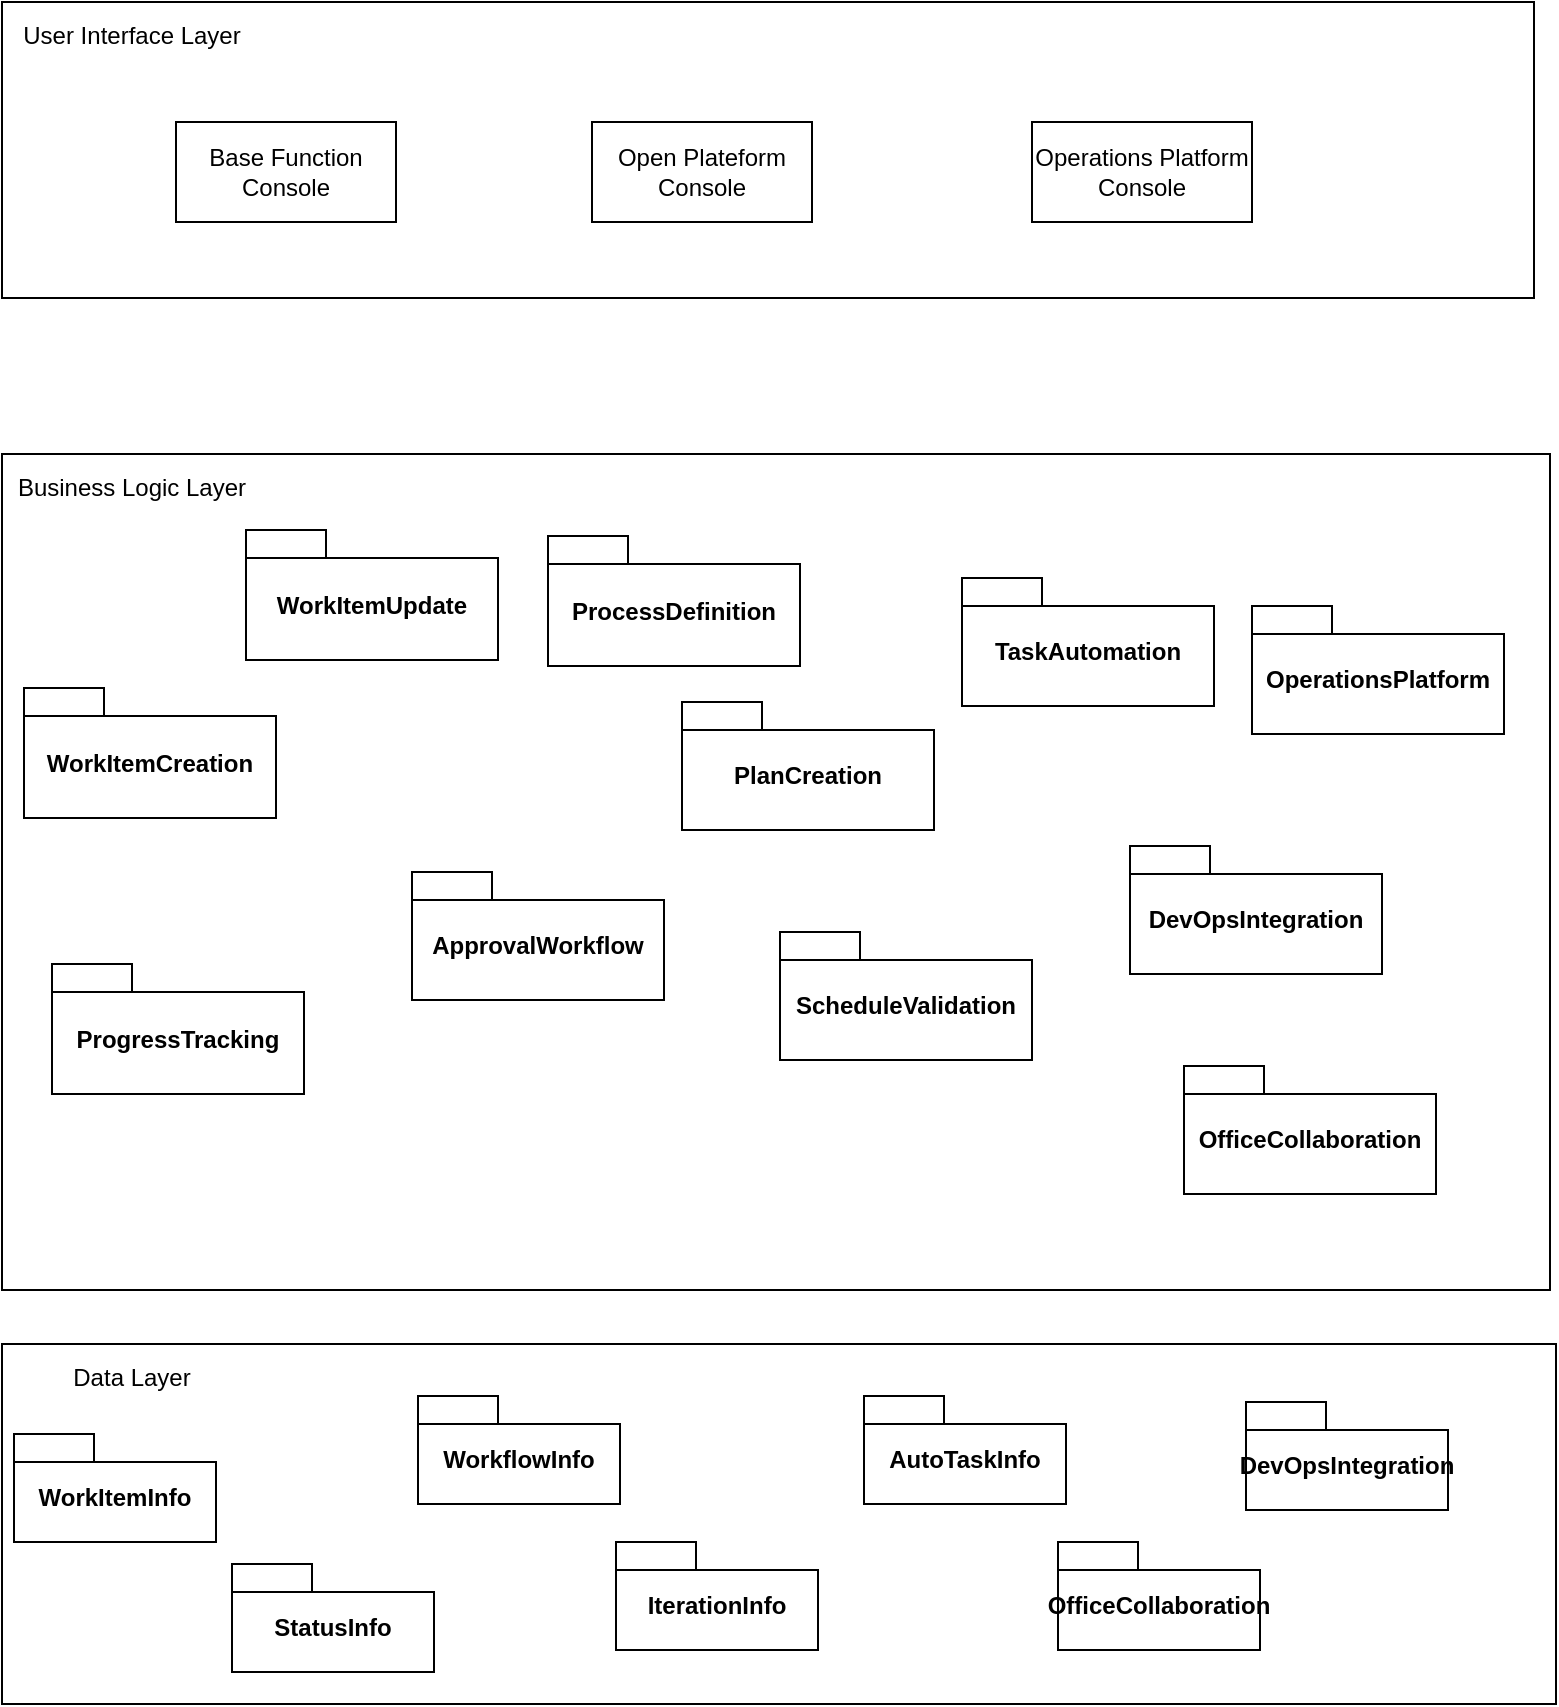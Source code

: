 <mxfile version="26.1.2">
  <diagram name="第 1 页" id="LAimbSd9u4otUmIS_u9X">
    <mxGraphModel dx="1642" dy="1185" grid="0" gridSize="10" guides="1" tooltips="1" connect="1" arrows="1" fold="1" page="0" pageScale="1" pageWidth="827" pageHeight="1169" math="0" shadow="0">
      <root>
        <mxCell id="0" />
        <mxCell id="1" parent="0" />
        <mxCell id="-5gHlo677Q9oYCEak8Rk-1" value="" style="rounded=0;whiteSpace=wrap;html=1;" vertex="1" parent="1">
          <mxGeometry x="-355" y="-366" width="766" height="148" as="geometry" />
        </mxCell>
        <mxCell id="-5gHlo677Q9oYCEak8Rk-2" value="" style="rounded=0;whiteSpace=wrap;html=1;" vertex="1" parent="1">
          <mxGeometry x="-355" y="-140" width="774" height="418" as="geometry" />
        </mxCell>
        <mxCell id="-5gHlo677Q9oYCEak8Rk-3" value="" style="rounded=0;whiteSpace=wrap;html=1;" vertex="1" parent="1">
          <mxGeometry x="-355" y="305" width="777" height="180" as="geometry" />
        </mxCell>
        <mxCell id="-5gHlo677Q9oYCEak8Rk-4" value="User Interface Layer" style="text;html=1;align=center;verticalAlign=middle;whiteSpace=wrap;rounded=0;" vertex="1" parent="1">
          <mxGeometry x="-355" y="-366" width="130" height="33" as="geometry" />
        </mxCell>
        <mxCell id="-5gHlo677Q9oYCEak8Rk-5" value="Business Logic Layer" style="text;html=1;align=center;verticalAlign=middle;whiteSpace=wrap;rounded=0;" vertex="1" parent="1">
          <mxGeometry x="-355" y="-140" width="130" height="33" as="geometry" />
        </mxCell>
        <mxCell id="-5gHlo677Q9oYCEak8Rk-6" value="Data Layer" style="text;html=1;align=center;verticalAlign=middle;whiteSpace=wrap;rounded=0;" vertex="1" parent="1">
          <mxGeometry x="-355" y="305" width="130" height="33" as="geometry" />
        </mxCell>
        <mxCell id="-5gHlo677Q9oYCEak8Rk-7" value="WorkItemCreation" style="shape=folder;fontStyle=1;spacingTop=10;tabWidth=40;tabHeight=14;tabPosition=left;html=1;whiteSpace=wrap;" vertex="1" parent="1">
          <mxGeometry x="-344" y="-23" width="126" height="65" as="geometry" />
        </mxCell>
        <mxCell id="-5gHlo677Q9oYCEak8Rk-8" value="Base Function Console" style="html=1;whiteSpace=wrap;" vertex="1" parent="1">
          <mxGeometry x="-268" y="-306" width="110" height="50" as="geometry" />
        </mxCell>
        <mxCell id="-5gHlo677Q9oYCEak8Rk-9" value="Operations Platform Console" style="html=1;whiteSpace=wrap;" vertex="1" parent="1">
          <mxGeometry x="160" y="-306" width="110" height="50" as="geometry" />
        </mxCell>
        <mxCell id="-5gHlo677Q9oYCEak8Rk-10" value="Open Plateform Console" style="html=1;whiteSpace=wrap;" vertex="1" parent="1">
          <mxGeometry x="-60" y="-306" width="110" height="50" as="geometry" />
        </mxCell>
        <mxCell id="-5gHlo677Q9oYCEak8Rk-15" value="WorkItemUpdate" style="shape=folder;fontStyle=1;spacingTop=10;tabWidth=40;tabHeight=14;tabPosition=left;html=1;whiteSpace=wrap;" vertex="1" parent="1">
          <mxGeometry x="-233" y="-102" width="126" height="65" as="geometry" />
        </mxCell>
        <mxCell id="-5gHlo677Q9oYCEak8Rk-16" value="ProgressTracking" style="shape=folder;fontStyle=1;spacingTop=10;tabWidth=40;tabHeight=14;tabPosition=left;html=1;whiteSpace=wrap;" vertex="1" parent="1">
          <mxGeometry x="-330" y="115" width="126" height="65" as="geometry" />
        </mxCell>
        <mxCell id="-5gHlo677Q9oYCEak8Rk-17" value="ProcessDefinition" style="shape=folder;fontStyle=1;spacingTop=10;tabWidth=40;tabHeight=14;tabPosition=left;html=1;whiteSpace=wrap;" vertex="1" parent="1">
          <mxGeometry x="-82" y="-99" width="126" height="65" as="geometry" />
        </mxCell>
        <mxCell id="-5gHlo677Q9oYCEak8Rk-18" value="ApprovalWorkflow" style="shape=folder;fontStyle=1;spacingTop=10;tabWidth=40;tabHeight=14;tabPosition=left;html=1;whiteSpace=wrap;" vertex="1" parent="1">
          <mxGeometry x="-150" y="69" width="126" height="64" as="geometry" />
        </mxCell>
        <mxCell id="-5gHlo677Q9oYCEak8Rk-19" value="PlanCreation" style="shape=folder;fontStyle=1;spacingTop=10;tabWidth=40;tabHeight=14;tabPosition=left;html=1;whiteSpace=wrap;" vertex="1" parent="1">
          <mxGeometry x="-15" y="-16" width="126" height="64" as="geometry" />
        </mxCell>
        <mxCell id="-5gHlo677Q9oYCEak8Rk-20" value="ScheduleValidation" style="shape=folder;fontStyle=1;spacingTop=10;tabWidth=40;tabHeight=14;tabPosition=left;html=1;whiteSpace=wrap;" vertex="1" parent="1">
          <mxGeometry x="34" y="99" width="126" height="64" as="geometry" />
        </mxCell>
        <mxCell id="-5gHlo677Q9oYCEak8Rk-21" value="TaskAutomation" style="shape=folder;fontStyle=1;spacingTop=10;tabWidth=40;tabHeight=14;tabPosition=left;html=1;whiteSpace=wrap;" vertex="1" parent="1">
          <mxGeometry x="125" y="-78" width="126" height="64" as="geometry" />
        </mxCell>
        <mxCell id="-5gHlo677Q9oYCEak8Rk-23" value="DevOpsIntegration" style="shape=folder;fontStyle=1;spacingTop=10;tabWidth=40;tabHeight=14;tabPosition=left;html=1;whiteSpace=wrap;" vertex="1" parent="1">
          <mxGeometry x="209" y="56" width="126" height="64" as="geometry" />
        </mxCell>
        <mxCell id="-5gHlo677Q9oYCEak8Rk-24" value="OfficeCollaboration" style="shape=folder;fontStyle=1;spacingTop=10;tabWidth=40;tabHeight=14;tabPosition=left;html=1;whiteSpace=wrap;" vertex="1" parent="1">
          <mxGeometry x="236" y="166" width="126" height="64" as="geometry" />
        </mxCell>
        <mxCell id="-5gHlo677Q9oYCEak8Rk-25" value="OperationsPlatform" style="shape=folder;fontStyle=1;spacingTop=10;tabWidth=40;tabHeight=14;tabPosition=left;html=1;whiteSpace=wrap;" vertex="1" parent="1">
          <mxGeometry x="270" y="-64" width="126" height="64" as="geometry" />
        </mxCell>
        <mxCell id="-5gHlo677Q9oYCEak8Rk-26" value="WorkItemInfo" style="shape=folder;fontStyle=1;spacingTop=10;tabWidth=40;tabHeight=14;tabPosition=left;html=1;whiteSpace=wrap;" vertex="1" parent="1">
          <mxGeometry x="-349" y="350" width="101" height="54" as="geometry" />
        </mxCell>
        <mxCell id="-5gHlo677Q9oYCEak8Rk-27" value="StatusInfo" style="shape=folder;fontStyle=1;spacingTop=10;tabWidth=40;tabHeight=14;tabPosition=left;html=1;whiteSpace=wrap;" vertex="1" parent="1">
          <mxGeometry x="-240" y="415" width="101" height="54" as="geometry" />
        </mxCell>
        <mxCell id="-5gHlo677Q9oYCEak8Rk-28" value="WorkflowInfo" style="shape=folder;fontStyle=1;spacingTop=10;tabWidth=40;tabHeight=14;tabPosition=left;html=1;whiteSpace=wrap;" vertex="1" parent="1">
          <mxGeometry x="-147" y="331" width="101" height="54" as="geometry" />
        </mxCell>
        <mxCell id="-5gHlo677Q9oYCEak8Rk-29" value="IterationInfo" style="shape=folder;fontStyle=1;spacingTop=10;tabWidth=40;tabHeight=14;tabPosition=left;html=1;whiteSpace=wrap;" vertex="1" parent="1">
          <mxGeometry x="-48" y="404" width="101" height="54" as="geometry" />
        </mxCell>
        <mxCell id="-5gHlo677Q9oYCEak8Rk-30" value="AutoTaskInfo" style="shape=folder;fontStyle=1;spacingTop=10;tabWidth=40;tabHeight=14;tabPosition=left;html=1;whiteSpace=wrap;" vertex="1" parent="1">
          <mxGeometry x="76" y="331" width="101" height="54" as="geometry" />
        </mxCell>
        <mxCell id="-5gHlo677Q9oYCEak8Rk-31" value="DevOpsIntegration" style="shape=folder;fontStyle=1;spacingTop=10;tabWidth=40;tabHeight=14;tabPosition=left;html=1;whiteSpace=wrap;" vertex="1" parent="1">
          <mxGeometry x="267" y="334" width="101" height="54" as="geometry" />
        </mxCell>
        <mxCell id="-5gHlo677Q9oYCEak8Rk-32" value="OfficeCollaboration" style="shape=folder;fontStyle=1;spacingTop=10;tabWidth=40;tabHeight=14;tabPosition=left;html=1;whiteSpace=wrap;" vertex="1" parent="1">
          <mxGeometry x="173" y="404" width="101" height="54" as="geometry" />
        </mxCell>
      </root>
    </mxGraphModel>
  </diagram>
</mxfile>
